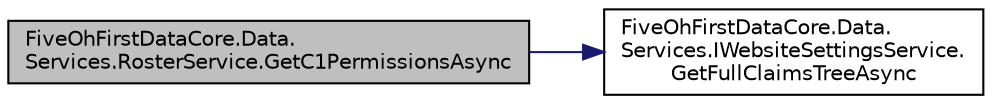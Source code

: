 digraph "FiveOhFirstDataCore.Data.Services.RosterService.GetC1PermissionsAsync"
{
 // LATEX_PDF_SIZE
  edge [fontname="Helvetica",fontsize="10",labelfontname="Helvetica",labelfontsize="10"];
  node [fontname="Helvetica",fontsize="10",shape=record];
  rankdir="LR";
  Node1 [label="FiveOhFirstDataCore.Data.\lServices.RosterService.GetC1PermissionsAsync",height=0.2,width=0.4,color="black", fillcolor="grey75", style="filled", fontcolor="black",tooltip="Get allowed access values for the provided claims  in C1."];
  Node1 -> Node2 [color="midnightblue",fontsize="10",style="solid",fontname="Helvetica"];
  Node2 [label="FiveOhFirstDataCore.Data.\lServices.IWebsiteSettingsService.\lGetFullClaimsTreeAsync",height=0.2,width=0.4,color="black", fillcolor="white", style="filled",URL="$interface_five_oh_first_data_core_1_1_data_1_1_services_1_1_i_website_settings_service.html#a82f3e55ac8396db57c359689631fcee8",tooltip="Get the full C-Shop claims tree from the database."];
}
